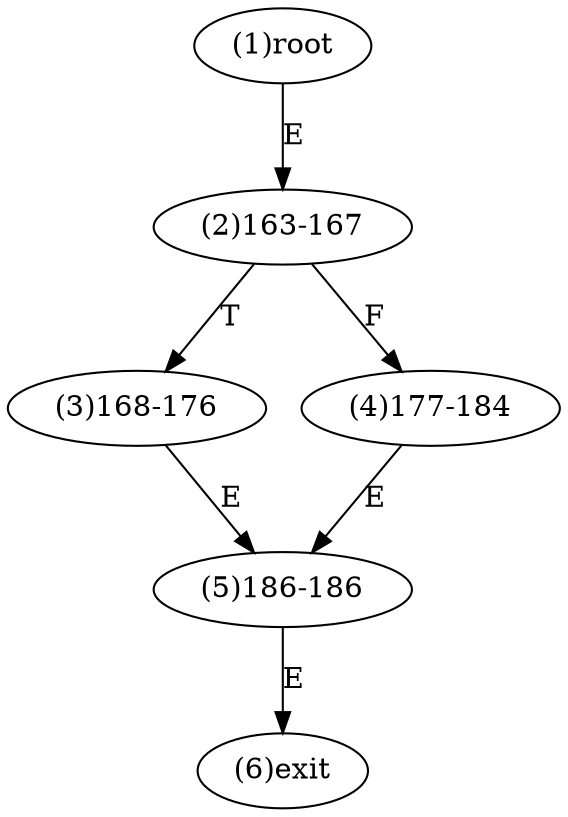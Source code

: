 digraph "" { 
1[ label="(1)root"];
2[ label="(2)163-167"];
3[ label="(3)168-176"];
4[ label="(4)177-184"];
5[ label="(5)186-186"];
6[ label="(6)exit"];
1->2[ label="E"];
2->4[ label="F"];
2->3[ label="T"];
3->5[ label="E"];
4->5[ label="E"];
5->6[ label="E"];
}